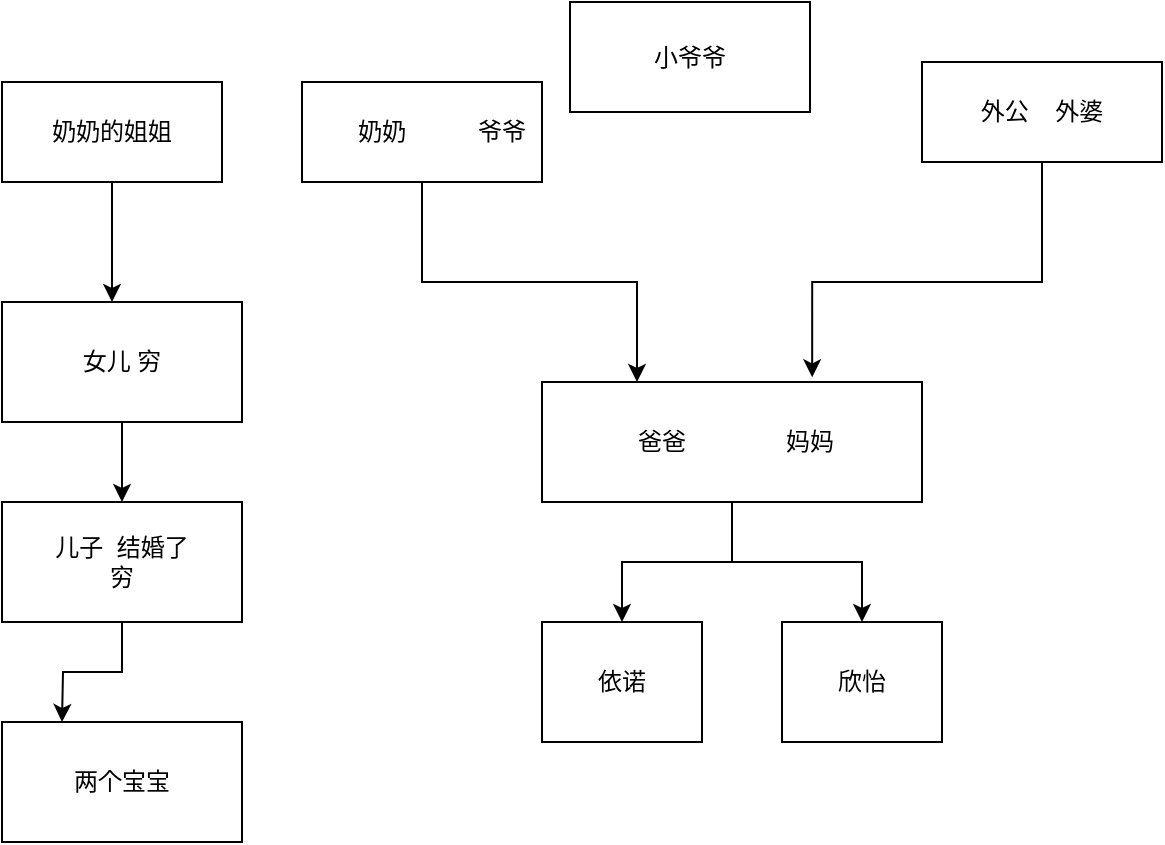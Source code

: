 <mxfile version="23.1.5" type="github">
  <diagram name="第 1 页" id="PWMXQvZU4rx3PlpiuCWV">
    <mxGraphModel dx="847" dy="639" grid="1" gridSize="10" guides="1" tooltips="1" connect="1" arrows="1" fold="1" page="1" pageScale="1" pageWidth="827" pageHeight="1169" math="0" shadow="0">
      <root>
        <mxCell id="0" />
        <mxCell id="1" parent="0" />
        <mxCell id="pr1UF73VHy9s719HEStR-6" value="" style="edgeStyle=orthogonalEdgeStyle;rounded=0;orthogonalLoop=1;jettySize=auto;html=1;" edge="1" parent="1" source="pr1UF73VHy9s719HEStR-1" target="pr1UF73VHy9s719HEStR-5">
          <mxGeometry relative="1" as="geometry" />
        </mxCell>
        <mxCell id="pr1UF73VHy9s719HEStR-7" style="edgeStyle=orthogonalEdgeStyle;rounded=0;orthogonalLoop=1;jettySize=auto;html=1;exitX=0.5;exitY=1;exitDx=0;exitDy=0;entryX=0.5;entryY=0;entryDx=0;entryDy=0;" edge="1" parent="1" source="pr1UF73VHy9s719HEStR-1" target="pr1UF73VHy9s719HEStR-4">
          <mxGeometry relative="1" as="geometry" />
        </mxCell>
        <mxCell id="pr1UF73VHy9s719HEStR-1" value="" style="rounded=0;whiteSpace=wrap;html=1;" vertex="1" parent="1">
          <mxGeometry x="280" y="200" width="190" height="60" as="geometry" />
        </mxCell>
        <mxCell id="pr1UF73VHy9s719HEStR-2" value="爸爸" style="text;html=1;align=center;verticalAlign=middle;whiteSpace=wrap;rounded=0;" vertex="1" parent="1">
          <mxGeometry x="310" y="215" width="60" height="30" as="geometry" />
        </mxCell>
        <mxCell id="pr1UF73VHy9s719HEStR-3" value="妈妈" style="text;html=1;align=center;verticalAlign=middle;whiteSpace=wrap;rounded=0;" vertex="1" parent="1">
          <mxGeometry x="384" y="215" width="60" height="30" as="geometry" />
        </mxCell>
        <mxCell id="pr1UF73VHy9s719HEStR-4" value="依诺" style="rounded=0;whiteSpace=wrap;html=1;" vertex="1" parent="1">
          <mxGeometry x="280" y="320" width="80" height="60" as="geometry" />
        </mxCell>
        <mxCell id="pr1UF73VHy9s719HEStR-5" value="欣怡" style="rounded=0;whiteSpace=wrap;html=1;" vertex="1" parent="1">
          <mxGeometry x="400" y="320" width="80" height="60" as="geometry" />
        </mxCell>
        <mxCell id="pr1UF73VHy9s719HEStR-12" style="edgeStyle=orthogonalEdgeStyle;rounded=0;orthogonalLoop=1;jettySize=auto;html=1;entryX=0.25;entryY=0;entryDx=0;entryDy=0;" edge="1" parent="1" source="pr1UF73VHy9s719HEStR-8" target="pr1UF73VHy9s719HEStR-1">
          <mxGeometry relative="1" as="geometry" />
        </mxCell>
        <mxCell id="pr1UF73VHy9s719HEStR-8" value="" style="rounded=0;whiteSpace=wrap;html=1;" vertex="1" parent="1">
          <mxGeometry x="160" y="50" width="120" height="50" as="geometry" />
        </mxCell>
        <mxCell id="pr1UF73VHy9s719HEStR-9" value="奶奶" style="text;html=1;align=center;verticalAlign=middle;whiteSpace=wrap;rounded=0;" vertex="1" parent="1">
          <mxGeometry x="170" y="60" width="60" height="30" as="geometry" />
        </mxCell>
        <mxCell id="pr1UF73VHy9s719HEStR-11" value="爷爷" style="text;html=1;align=center;verticalAlign=middle;whiteSpace=wrap;rounded=0;" vertex="1" parent="1">
          <mxGeometry x="230" y="60" width="60" height="30" as="geometry" />
        </mxCell>
        <mxCell id="pr1UF73VHy9s719HEStR-13" value="外公&amp;nbsp; &amp;nbsp; 外婆" style="rounded=0;whiteSpace=wrap;html=1;" vertex="1" parent="1">
          <mxGeometry x="470" y="40" width="120" height="50" as="geometry" />
        </mxCell>
        <mxCell id="pr1UF73VHy9s719HEStR-14" style="edgeStyle=orthogonalEdgeStyle;rounded=0;orthogonalLoop=1;jettySize=auto;html=1;entryX=0.711;entryY=-0.039;entryDx=0;entryDy=0;entryPerimeter=0;" edge="1" parent="1" source="pr1UF73VHy9s719HEStR-13" target="pr1UF73VHy9s719HEStR-1">
          <mxGeometry relative="1" as="geometry">
            <Array as="points">
              <mxPoint x="530" y="150" />
              <mxPoint x="415" y="150" />
            </Array>
          </mxGeometry>
        </mxCell>
        <mxCell id="pr1UF73VHy9s719HEStR-17" value="小爷爷" style="rounded=0;whiteSpace=wrap;html=1;" vertex="1" parent="1">
          <mxGeometry x="294" y="10" width="120" height="55" as="geometry" />
        </mxCell>
        <mxCell id="pr1UF73VHy9s719HEStR-19" style="edgeStyle=orthogonalEdgeStyle;rounded=0;orthogonalLoop=1;jettySize=auto;html=1;" edge="1" parent="1" source="pr1UF73VHy9s719HEStR-18">
          <mxGeometry relative="1" as="geometry">
            <mxPoint x="65" y="160" as="targetPoint" />
          </mxGeometry>
        </mxCell>
        <mxCell id="pr1UF73VHy9s719HEStR-18" value="奶奶的姐姐" style="rounded=0;whiteSpace=wrap;html=1;" vertex="1" parent="1">
          <mxGeometry x="10" y="50" width="110" height="50" as="geometry" />
        </mxCell>
        <mxCell id="pr1UF73VHy9s719HEStR-22" value="" style="edgeStyle=orthogonalEdgeStyle;rounded=0;orthogonalLoop=1;jettySize=auto;html=1;" edge="1" parent="1" source="pr1UF73VHy9s719HEStR-20" target="pr1UF73VHy9s719HEStR-21">
          <mxGeometry relative="1" as="geometry" />
        </mxCell>
        <mxCell id="pr1UF73VHy9s719HEStR-20" value="女儿 穷" style="rounded=0;whiteSpace=wrap;html=1;" vertex="1" parent="1">
          <mxGeometry x="10" y="160" width="120" height="60" as="geometry" />
        </mxCell>
        <mxCell id="pr1UF73VHy9s719HEStR-23" style="edgeStyle=orthogonalEdgeStyle;rounded=0;orthogonalLoop=1;jettySize=auto;html=1;" edge="1" parent="1" source="pr1UF73VHy9s719HEStR-21">
          <mxGeometry relative="1" as="geometry">
            <mxPoint x="40" y="370" as="targetPoint" />
          </mxGeometry>
        </mxCell>
        <mxCell id="pr1UF73VHy9s719HEStR-21" value="儿子&amp;nbsp; 结婚了&lt;br&gt;穷" style="whiteSpace=wrap;html=1;rounded=0;" vertex="1" parent="1">
          <mxGeometry x="10" y="260" width="120" height="60" as="geometry" />
        </mxCell>
        <mxCell id="pr1UF73VHy9s719HEStR-24" value="两个宝宝" style="rounded=0;whiteSpace=wrap;html=1;" vertex="1" parent="1">
          <mxGeometry x="10" y="370" width="120" height="60" as="geometry" />
        </mxCell>
      </root>
    </mxGraphModel>
  </diagram>
</mxfile>
